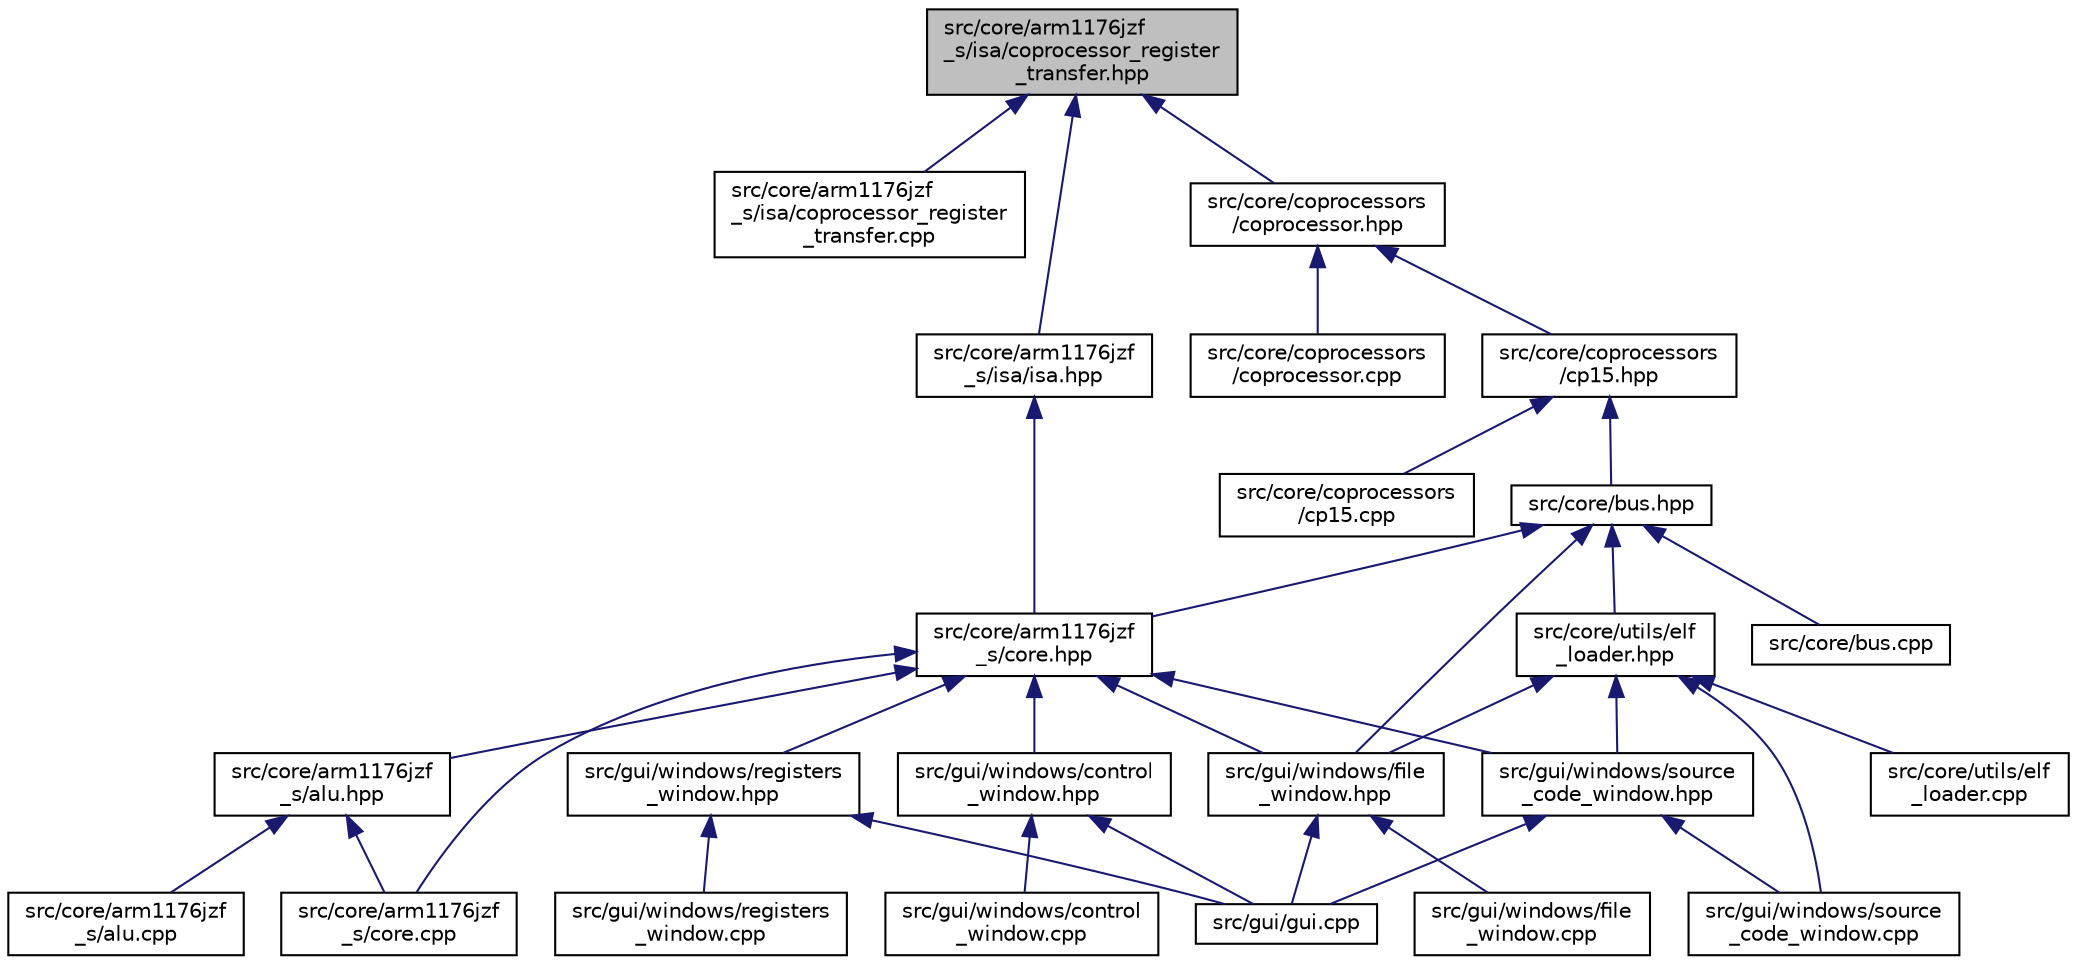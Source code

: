 digraph "src/core/arm1176jzf_s/isa/coprocessor_register_transfer.hpp"
{
 // LATEX_PDF_SIZE
  bgcolor="transparent";
  edge [fontname="Helvetica",fontsize="10",labelfontname="Helvetica",labelfontsize="10"];
  node [fontname="Helvetica",fontsize="10",shape=record];
  Node1 [label="src/core/arm1176jzf\l_s/isa/coprocessor_register\l_transfer.hpp",height=0.2,width=0.4,color="black", fillcolor="grey75", style="filled", fontcolor="black",tooltip=" "];
  Node1 -> Node2 [dir="back",color="midnightblue",fontsize="10",style="solid",fontname="Helvetica"];
  Node2 [label="src/core/arm1176jzf\l_s/isa/coprocessor_register\l_transfer.cpp",height=0.2,width=0.4,color="black",URL="$coprocessor__register__transfer_8cpp.html",tooltip=" "];
  Node1 -> Node3 [dir="back",color="midnightblue",fontsize="10",style="solid",fontname="Helvetica"];
  Node3 [label="src/core/arm1176jzf\l_s/isa/isa.hpp",height=0.2,width=0.4,color="black",URL="$isa_8hpp.html",tooltip=" "];
  Node3 -> Node4 [dir="back",color="midnightblue",fontsize="10",style="solid",fontname="Helvetica"];
  Node4 [label="src/core/arm1176jzf\l_s/core.hpp",height=0.2,width=0.4,color="black",URL="$core_8hpp.html",tooltip="This file defines a class that represents a CPU core (arm1176jzf_s)."];
  Node4 -> Node5 [dir="back",color="midnightblue",fontsize="10",style="solid",fontname="Helvetica"];
  Node5 [label="src/core/arm1176jzf\l_s/alu.hpp",height=0.2,width=0.4,color="black",URL="$alu_8hpp.html",tooltip=" "];
  Node5 -> Node6 [dir="back",color="midnightblue",fontsize="10",style="solid",fontname="Helvetica"];
  Node6 [label="src/core/arm1176jzf\l_s/alu.cpp",height=0.2,width=0.4,color="black",URL="$alu_8cpp.html",tooltip=" "];
  Node5 -> Node7 [dir="back",color="midnightblue",fontsize="10",style="solid",fontname="Helvetica"];
  Node7 [label="src/core/arm1176jzf\l_s/core.cpp",height=0.2,width=0.4,color="black",URL="$core_8cpp.html",tooltip=" "];
  Node4 -> Node7 [dir="back",color="midnightblue",fontsize="10",style="solid",fontname="Helvetica"];
  Node4 -> Node8 [dir="back",color="midnightblue",fontsize="10",style="solid",fontname="Helvetica"];
  Node8 [label="src/gui/windows/control\l_window.hpp",height=0.2,width=0.4,color="black",URL="$control__window_8hpp.html",tooltip=" "];
  Node8 -> Node9 [dir="back",color="midnightblue",fontsize="10",style="solid",fontname="Helvetica"];
  Node9 [label="src/gui/gui.cpp",height=0.2,width=0.4,color="black",URL="$gui_8cpp.html",tooltip=" "];
  Node8 -> Node10 [dir="back",color="midnightblue",fontsize="10",style="solid",fontname="Helvetica"];
  Node10 [label="src/gui/windows/control\l_window.cpp",height=0.2,width=0.4,color="black",URL="$control__window_8cpp.html",tooltip=" "];
  Node4 -> Node11 [dir="back",color="midnightblue",fontsize="10",style="solid",fontname="Helvetica"];
  Node11 [label="src/gui/windows/file\l_window.hpp",height=0.2,width=0.4,color="black",URL="$file__window_8hpp.html",tooltip=" "];
  Node11 -> Node9 [dir="back",color="midnightblue",fontsize="10",style="solid",fontname="Helvetica"];
  Node11 -> Node12 [dir="back",color="midnightblue",fontsize="10",style="solid",fontname="Helvetica"];
  Node12 [label="src/gui/windows/file\l_window.cpp",height=0.2,width=0.4,color="black",URL="$file__window_8cpp.html",tooltip=" "];
  Node4 -> Node13 [dir="back",color="midnightblue",fontsize="10",style="solid",fontname="Helvetica"];
  Node13 [label="src/gui/windows/registers\l_window.hpp",height=0.2,width=0.4,color="black",URL="$registers__window_8hpp.html",tooltip=" "];
  Node13 -> Node9 [dir="back",color="midnightblue",fontsize="10",style="solid",fontname="Helvetica"];
  Node13 -> Node14 [dir="back",color="midnightblue",fontsize="10",style="solid",fontname="Helvetica"];
  Node14 [label="src/gui/windows/registers\l_window.cpp",height=0.2,width=0.4,color="black",URL="$registers__window_8cpp.html",tooltip=" "];
  Node4 -> Node15 [dir="back",color="midnightblue",fontsize="10",style="solid",fontname="Helvetica"];
  Node15 [label="src/gui/windows/source\l_code_window.hpp",height=0.2,width=0.4,color="black",URL="$source__code__window_8hpp.html",tooltip=" "];
  Node15 -> Node9 [dir="back",color="midnightblue",fontsize="10",style="solid",fontname="Helvetica"];
  Node15 -> Node16 [dir="back",color="midnightblue",fontsize="10",style="solid",fontname="Helvetica"];
  Node16 [label="src/gui/windows/source\l_code_window.cpp",height=0.2,width=0.4,color="black",URL="$source__code__window_8cpp.html",tooltip=" "];
  Node1 -> Node17 [dir="back",color="midnightblue",fontsize="10",style="solid",fontname="Helvetica"];
  Node17 [label="src/core/coprocessors\l/coprocessor.hpp",height=0.2,width=0.4,color="black",URL="$coprocessor_8hpp.html",tooltip=" "];
  Node17 -> Node18 [dir="back",color="midnightblue",fontsize="10",style="solid",fontname="Helvetica"];
  Node18 [label="src/core/coprocessors\l/coprocessor.cpp",height=0.2,width=0.4,color="black",URL="$coprocessor_8cpp.html",tooltip=" "];
  Node17 -> Node19 [dir="back",color="midnightblue",fontsize="10",style="solid",fontname="Helvetica"];
  Node19 [label="src/core/coprocessors\l/cp15.hpp",height=0.2,width=0.4,color="black",URL="$cp15_8hpp.html",tooltip=" "];
  Node19 -> Node20 [dir="back",color="midnightblue",fontsize="10",style="solid",fontname="Helvetica"];
  Node20 [label="src/core/bus.hpp",height=0.2,width=0.4,color="black",URL="$bus_8hpp.html",tooltip="This file defines an interface the CPU uses to access different memory-mapped peripherals."];
  Node20 -> Node4 [dir="back",color="midnightblue",fontsize="10",style="solid",fontname="Helvetica"];
  Node20 -> Node21 [dir="back",color="midnightblue",fontsize="10",style="solid",fontname="Helvetica"];
  Node21 [label="src/core/bus.cpp",height=0.2,width=0.4,color="black",URL="$bus_8cpp.html",tooltip="This file implements the interface defined in bus.hpp."];
  Node20 -> Node22 [dir="back",color="midnightblue",fontsize="10",style="solid",fontname="Helvetica"];
  Node22 [label="src/core/utils/elf\l_loader.hpp",height=0.2,width=0.4,color="black",URL="$elf__loader_8hpp.html",tooltip=" "];
  Node22 -> Node23 [dir="back",color="midnightblue",fontsize="10",style="solid",fontname="Helvetica"];
  Node23 [label="src/core/utils/elf\l_loader.cpp",height=0.2,width=0.4,color="black",URL="$elf__loader_8cpp.html",tooltip=" "];
  Node22 -> Node11 [dir="back",color="midnightblue",fontsize="10",style="solid",fontname="Helvetica"];
  Node22 -> Node16 [dir="back",color="midnightblue",fontsize="10",style="solid",fontname="Helvetica"];
  Node22 -> Node15 [dir="back",color="midnightblue",fontsize="10",style="solid",fontname="Helvetica"];
  Node20 -> Node11 [dir="back",color="midnightblue",fontsize="10",style="solid",fontname="Helvetica"];
  Node19 -> Node24 [dir="back",color="midnightblue",fontsize="10",style="solid",fontname="Helvetica"];
  Node24 [label="src/core/coprocessors\l/cp15.cpp",height=0.2,width=0.4,color="black",URL="$cp15_8cpp.html",tooltip=" "];
}

